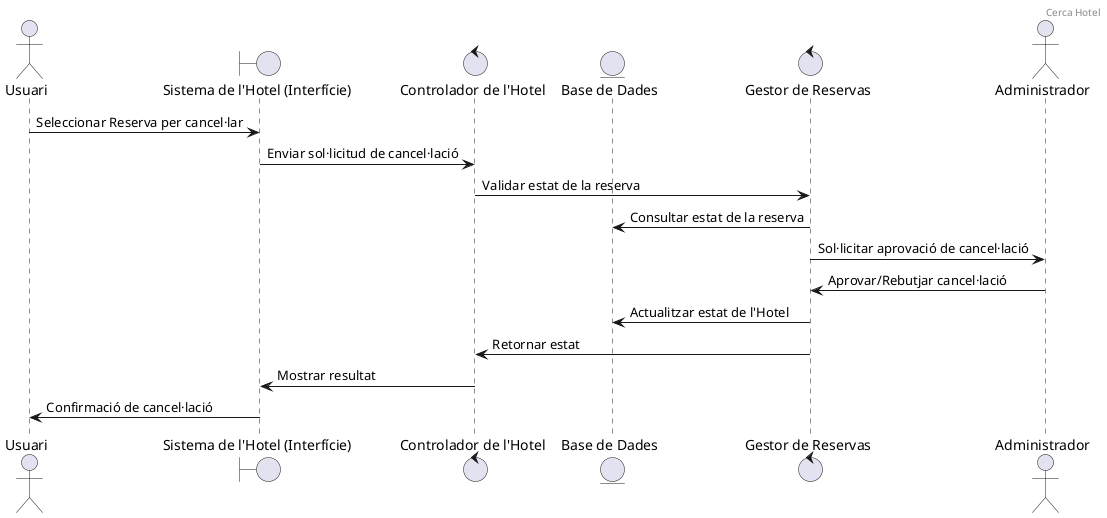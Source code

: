 @startuml
'https://plantuml.com/sequence-diagram

header Cerca Hotel

actor Usuari
boundary "Sistema de l'Hotel (Interfície)" as UI
control "Controlador de l'Hotel" as Control
entity "Base de Dades" as DB
control "Gestor de Reservas" as Gestor
actor Administrador

Usuari -> UI: Seleccionar Reserva per cancel·lar
UI -> Control: Enviar sol·licitud de cancel·lació
Control -> Gestor: Validar estat de la reserva
Gestor -> DB: Consultar estat de la reserva
Gestor -> Administrador: Sol·licitar aprovació de cancel·lació
Administrador -> Gestor: Aprovar/Rebutjar cancel·lació
Gestor -> DB: Actualitzar estat de l'Hotel
Gestor -> Control: Retornar estat
Control -> UI: Mostrar resultat
UI -> Usuari: Confirmació de cancel·lació
@enduml